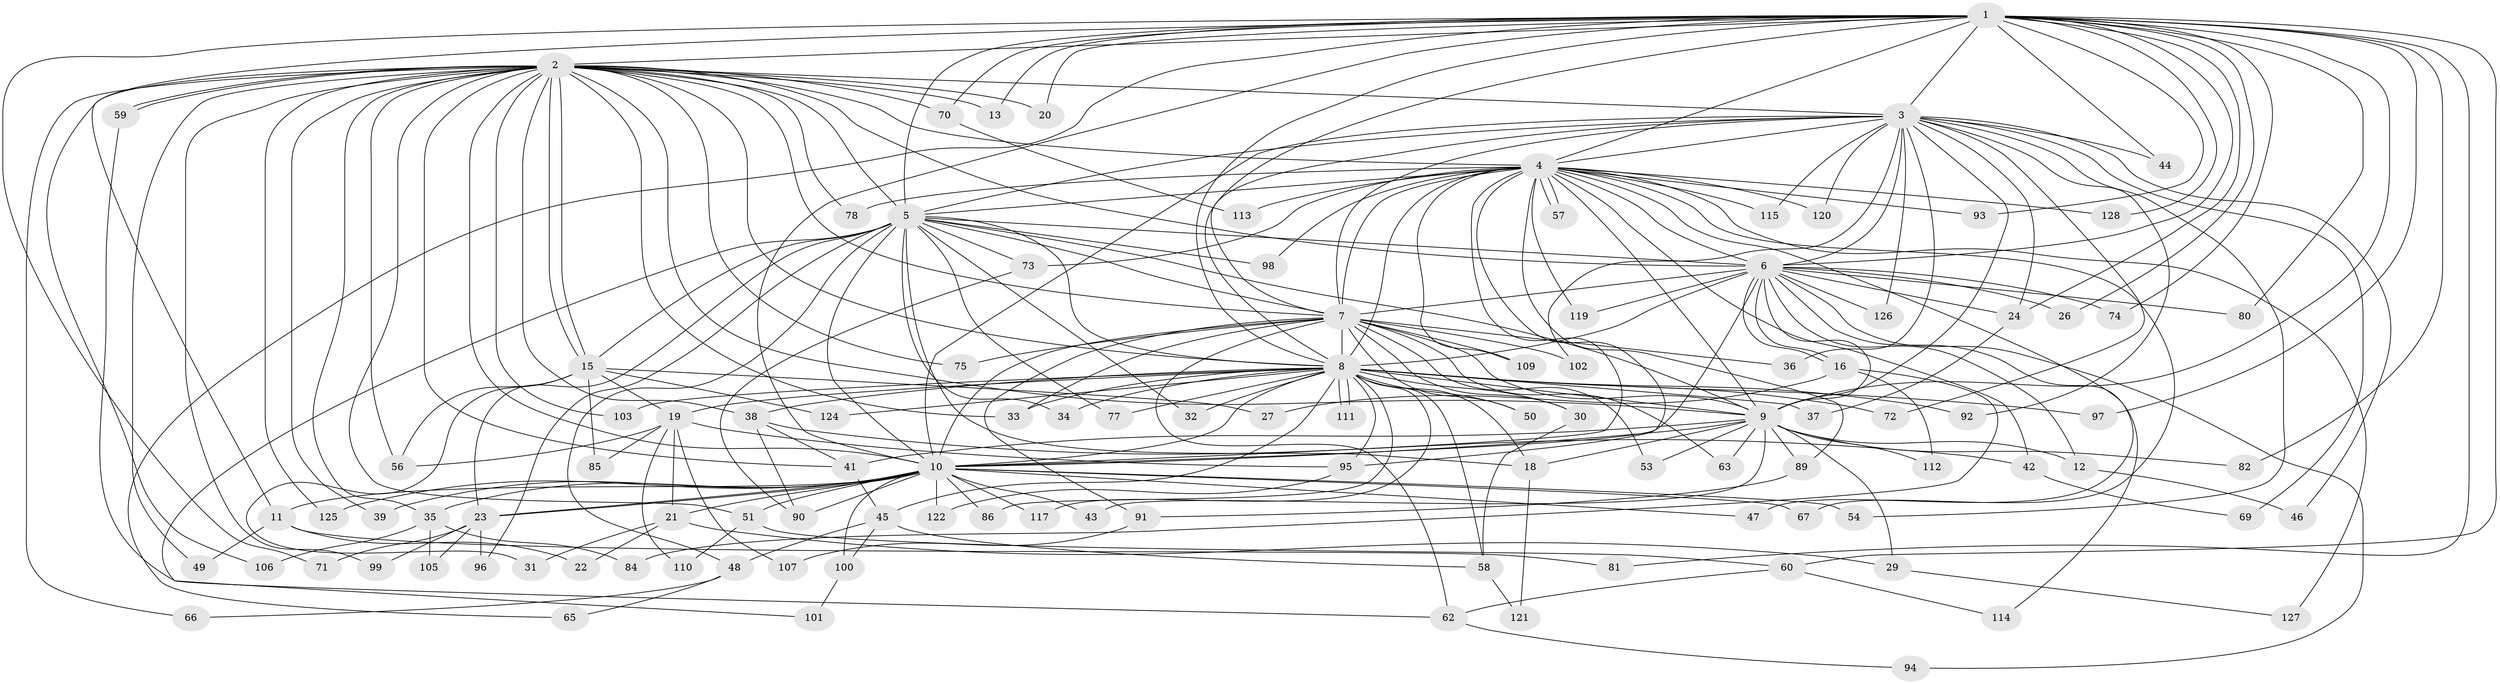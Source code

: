 // Generated by graph-tools (version 1.1) at 2025/51/02/27/25 19:51:52]
// undirected, 108 vertices, 252 edges
graph export_dot {
graph [start="1"]
  node [color=gray90,style=filled];
  1 [super="+88"];
  2 [super="+17"];
  3 [super="+28"];
  4 [super="+68"];
  5 [super="+79"];
  6 [super="+123"];
  7 [super="+14"];
  8 [super="+83"];
  9 [super="+76"];
  10 [super="+40"];
  11;
  12;
  13;
  15 [super="+55"];
  16;
  18 [super="+87"];
  19 [super="+108"];
  20;
  21;
  22;
  23 [super="+25"];
  24;
  26;
  27;
  29;
  30;
  31;
  32;
  33 [super="+118"];
  34;
  35 [super="+52"];
  36;
  37;
  38;
  39;
  41;
  42;
  43;
  44;
  45 [super="+64"];
  46;
  47;
  48;
  49;
  50;
  51;
  53;
  54;
  56 [super="+61"];
  57;
  58;
  59;
  60;
  62 [super="+116"];
  63;
  65;
  66;
  67;
  69;
  70;
  71;
  72;
  73;
  74;
  75;
  77;
  78;
  80;
  81;
  82;
  84;
  85;
  86;
  89;
  90 [super="+104"];
  91;
  92;
  93;
  94;
  95;
  96;
  97;
  98;
  99;
  100;
  101;
  102;
  103;
  105;
  106;
  107;
  109;
  110;
  111;
  112;
  113;
  114;
  115;
  117;
  119;
  120;
  121;
  122;
  124;
  125;
  126;
  127;
  128;
  1 -- 2;
  1 -- 3;
  1 -- 4;
  1 -- 5;
  1 -- 6;
  1 -- 7;
  1 -- 8;
  1 -- 9;
  1 -- 10;
  1 -- 11;
  1 -- 13;
  1 -- 20;
  1 -- 26;
  1 -- 44;
  1 -- 60;
  1 -- 65;
  1 -- 70;
  1 -- 71;
  1 -- 74;
  1 -- 80;
  1 -- 81;
  1 -- 82;
  1 -- 93;
  1 -- 97;
  1 -- 128;
  1 -- 24;
  2 -- 3 [weight=2];
  2 -- 4;
  2 -- 5 [weight=2];
  2 -- 6;
  2 -- 7;
  2 -- 8;
  2 -- 9;
  2 -- 10;
  2 -- 13;
  2 -- 15;
  2 -- 15;
  2 -- 35 [weight=2];
  2 -- 38;
  2 -- 39;
  2 -- 41;
  2 -- 49;
  2 -- 51;
  2 -- 56;
  2 -- 59;
  2 -- 59;
  2 -- 66;
  2 -- 70;
  2 -- 75;
  2 -- 78;
  2 -- 99;
  2 -- 103;
  2 -- 106;
  2 -- 125;
  2 -- 20;
  2 -- 33;
  3 -- 4;
  3 -- 5;
  3 -- 6;
  3 -- 7;
  3 -- 8;
  3 -- 9;
  3 -- 10;
  3 -- 24;
  3 -- 44;
  3 -- 46;
  3 -- 54;
  3 -- 69;
  3 -- 72;
  3 -- 92;
  3 -- 102;
  3 -- 115;
  3 -- 120;
  3 -- 36;
  3 -- 126;
  4 -- 5;
  4 -- 6;
  4 -- 7;
  4 -- 8;
  4 -- 9;
  4 -- 10 [weight=2];
  4 -- 42;
  4 -- 47;
  4 -- 57;
  4 -- 57;
  4 -- 67;
  4 -- 73;
  4 -- 78;
  4 -- 89;
  4 -- 93;
  4 -- 95;
  4 -- 98;
  4 -- 109;
  4 -- 113;
  4 -- 115;
  4 -- 119;
  4 -- 120;
  4 -- 127;
  4 -- 128;
  5 -- 6;
  5 -- 7;
  5 -- 8;
  5 -- 9;
  5 -- 10;
  5 -- 32;
  5 -- 34;
  5 -- 48 [weight=2];
  5 -- 73;
  5 -- 77;
  5 -- 101;
  5 -- 98;
  5 -- 96;
  5 -- 18;
  5 -- 23;
  5 -- 15;
  6 -- 7;
  6 -- 8;
  6 -- 9;
  6 -- 10 [weight=2];
  6 -- 12;
  6 -- 16;
  6 -- 16;
  6 -- 24;
  6 -- 26;
  6 -- 74;
  6 -- 80;
  6 -- 94;
  6 -- 114;
  6 -- 119;
  6 -- 126;
  7 -- 8;
  7 -- 9 [weight=2];
  7 -- 10;
  7 -- 30;
  7 -- 36;
  7 -- 50;
  7 -- 63;
  7 -- 75;
  7 -- 109;
  7 -- 33;
  7 -- 53;
  7 -- 102;
  7 -- 91;
  7 -- 62;
  8 -- 9;
  8 -- 10;
  8 -- 18;
  8 -- 19;
  8 -- 30;
  8 -- 32;
  8 -- 33;
  8 -- 34;
  8 -- 37;
  8 -- 38;
  8 -- 45;
  8 -- 50;
  8 -- 58;
  8 -- 72;
  8 -- 77;
  8 -- 86;
  8 -- 92;
  8 -- 95;
  8 -- 97;
  8 -- 103;
  8 -- 111;
  8 -- 111;
  8 -- 117;
  8 -- 124;
  9 -- 10 [weight=2];
  9 -- 12;
  9 -- 18;
  9 -- 29;
  9 -- 43;
  9 -- 53;
  9 -- 63;
  9 -- 82;
  9 -- 112;
  9 -- 89;
  9 -- 41;
  10 -- 11;
  10 -- 21;
  10 -- 23;
  10 -- 23;
  10 -- 35;
  10 -- 39;
  10 -- 43;
  10 -- 47;
  10 -- 51;
  10 -- 54;
  10 -- 67;
  10 -- 86;
  10 -- 100;
  10 -- 117;
  10 -- 122;
  10 -- 125;
  10 -- 90;
  11 -- 22;
  11 -- 49;
  11 -- 81;
  12 -- 46;
  15 -- 19;
  15 -- 27;
  15 -- 31;
  15 -- 56;
  15 -- 85;
  15 -- 124;
  16 -- 27;
  16 -- 84;
  16 -- 112;
  18 -- 121;
  19 -- 21;
  19 -- 85;
  19 -- 107;
  19 -- 110;
  19 -- 95;
  19 -- 56;
  21 -- 22;
  21 -- 29;
  21 -- 31;
  23 -- 71;
  23 -- 96;
  23 -- 99;
  23 -- 105;
  24 -- 37;
  29 -- 127;
  30 -- 58;
  35 -- 84;
  35 -- 105;
  35 -- 106;
  38 -- 41;
  38 -- 42;
  38 -- 90;
  41 -- 45;
  42 -- 69;
  45 -- 48;
  45 -- 100;
  45 -- 58;
  48 -- 65;
  48 -- 66;
  51 -- 60;
  51 -- 110;
  58 -- 121;
  59 -- 62;
  60 -- 62;
  60 -- 114;
  62 -- 94;
  70 -- 113;
  73 -- 90;
  89 -- 91;
  91 -- 107;
  95 -- 122;
  100 -- 101;
}
